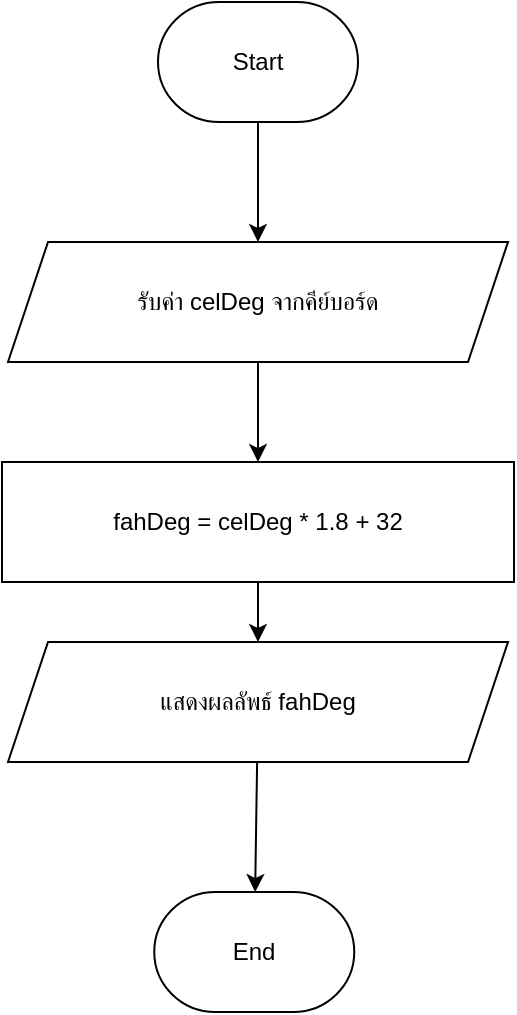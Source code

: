 <mxfile>
    <diagram id="SZZUtvUuHPOJEzO7vPxg" name="Page-1">
        <mxGraphModel dx="1126" dy="779" grid="1" gridSize="10" guides="1" tooltips="1" connect="1" arrows="1" fold="1" page="1" pageScale="1" pageWidth="827" pageHeight="1169" math="0" shadow="0">
            <root>
                <mxCell id="0"/>
                <mxCell id="1" parent="0"/>
                <mxCell id="6" value="" style="edgeStyle=none;html=1;" parent="1" source="7" target="10" edge="1">
                    <mxGeometry relative="1" as="geometry"/>
                </mxCell>
                <mxCell id="7" value="แสดงผลลัพธ์ fahDeg" style="shape=parallelogram;perimeter=parallelogramPerimeter;whiteSpace=wrap;html=1;fixedSize=1;" parent="1" vertex="1">
                    <mxGeometry x="289" y="370" width="250" height="60" as="geometry"/>
                </mxCell>
                <mxCell id="10" value="End" style="strokeWidth=1;html=1;shape=mxgraph.flowchart.terminator;whiteSpace=wrap;" parent="1" vertex="1">
                    <mxGeometry x="362.13" y="495" width="100" height="60" as="geometry"/>
                </mxCell>
                <mxCell id="16" value="" style="edgeStyle=none;html=1;" parent="1" source="12" target="14" edge="1">
                    <mxGeometry relative="1" as="geometry"/>
                </mxCell>
                <mxCell id="12" value="Start" style="strokeWidth=1;html=1;shape=mxgraph.flowchart.terminator;whiteSpace=wrap;" parent="1" vertex="1">
                    <mxGeometry x="364" y="50" width="100" height="60" as="geometry"/>
                </mxCell>
                <mxCell id="19" value="" style="edgeStyle=none;html=1;" parent="1" source="14" target="17" edge="1">
                    <mxGeometry relative="1" as="geometry"/>
                </mxCell>
                <mxCell id="14" value="รับค่า celDeg จากคีย์บอร์ด" style="shape=parallelogram;perimeter=parallelogramPerimeter;whiteSpace=wrap;html=1;fixedSize=1;" parent="1" vertex="1">
                    <mxGeometry x="289" y="170" width="250" height="60" as="geometry"/>
                </mxCell>
                <mxCell id="18" value="" style="edgeStyle=none;html=1;" parent="1" source="17" target="7" edge="1">
                    <mxGeometry relative="1" as="geometry"/>
                </mxCell>
                <mxCell id="17" value="fahDeg = celDeg * 1.8 + 32" style="rounded=0;whiteSpace=wrap;html=1;" parent="1" vertex="1">
                    <mxGeometry x="286" y="280" width="256" height="60" as="geometry"/>
                </mxCell>
            </root>
        </mxGraphModel>
    </diagram>
</mxfile>